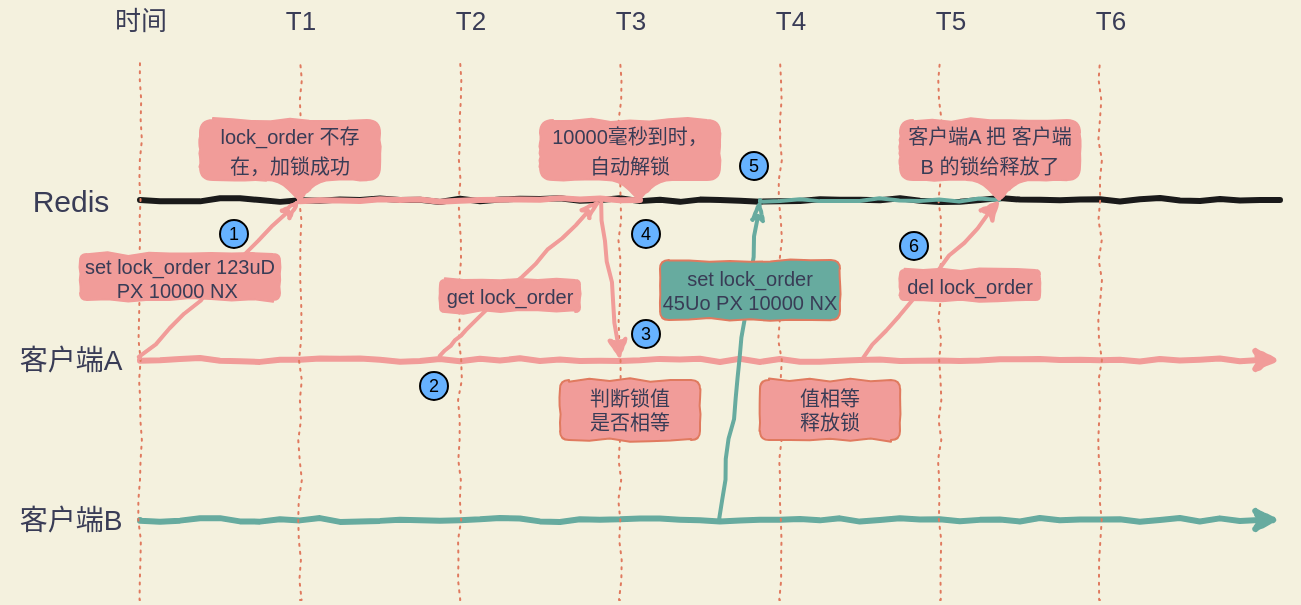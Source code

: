 <mxfile version="14.1.1" type="github">
  <diagram id="UJtLfIB6DYda1RLiv4Zx" name="Page-1">
    <mxGraphModel dx="983" dy="565" grid="1" gridSize="10" guides="1" tooltips="1" connect="1" arrows="1" fold="1" page="1" pageScale="1" pageWidth="1169" pageHeight="827" background="#F4F1DE" math="0" shadow="0">
      <root>
        <mxCell id="0" />
        <mxCell id="1" parent="0" />
        <mxCell id="1k8U-JNSFX3r7dmcErmA-2" value="" style="endArrow=none;html=1;strokeWidth=3;fontSize=10;comic=1;labelBackgroundColor=#F4F1DE;fontColor=#393C56;strokeColor=#1A1A1A;" edge="1" parent="1">
          <mxGeometry width="50" height="50" relative="1" as="geometry">
            <mxPoint x="160" y="360" as="sourcePoint" />
            <mxPoint x="730" y="360" as="targetPoint" />
          </mxGeometry>
        </mxCell>
        <mxCell id="1k8U-JNSFX3r7dmcErmA-3" value="&lt;font style=&quot;font-size: 15px&quot;&gt;Redis&lt;/font&gt;" style="text;html=1;align=center;verticalAlign=middle;resizable=0;points=[];autosize=1;fontSize=10;comic=1;fontColor=#393C56;" vertex="1" parent="1">
          <mxGeometry x="100" y="350" width="50" height="20" as="geometry" />
        </mxCell>
        <mxCell id="1k8U-JNSFX3r7dmcErmA-4" value="" style="endArrow=classic;html=1;strokeWidth=3;fontSize=10;comic=1;labelBackgroundColor=#F4F1DE;fontColor=#393C56;strokeColor=#F19C99;" edge="1" parent="1">
          <mxGeometry width="50" height="50" relative="1" as="geometry">
            <mxPoint x="160" y="440" as="sourcePoint" />
            <mxPoint x="730" y="440" as="targetPoint" />
          </mxGeometry>
        </mxCell>
        <mxCell id="1k8U-JNSFX3r7dmcErmA-5" value="" style="endArrow=classic;html=1;strokeWidth=3;fontSize=10;comic=1;labelBackgroundColor=#F4F1DE;fontColor=#393C56;strokeColor=#67AB9F;" edge="1" parent="1">
          <mxGeometry width="50" height="50" relative="1" as="geometry">
            <mxPoint x="160" y="520" as="sourcePoint" />
            <mxPoint x="730" y="520" as="targetPoint" />
          </mxGeometry>
        </mxCell>
        <mxCell id="1k8U-JNSFX3r7dmcErmA-6" value="&lt;span style=&quot;font-size: 14px&quot;&gt;客户端A&lt;/span&gt;" style="text;html=1;align=center;verticalAlign=middle;resizable=0;points=[];autosize=1;fontSize=10;comic=1;fontColor=#393C56;" vertex="1" parent="1">
          <mxGeometry x="90" y="430" width="70" height="20" as="geometry" />
        </mxCell>
        <mxCell id="1k8U-JNSFX3r7dmcErmA-7" value="&lt;span style=&quot;font-size: 14px&quot;&gt;客户端B&lt;/span&gt;" style="text;html=1;align=center;verticalAlign=middle;resizable=0;points=[];autosize=1;fontSize=10;comic=1;fontColor=#393C56;" vertex="1" parent="1">
          <mxGeometry x="90" y="510" width="70" height="20" as="geometry" />
        </mxCell>
        <mxCell id="1k8U-JNSFX3r7dmcErmA-8" value="" style="endArrow=none;dashed=1;html=1;dashPattern=1 3;strokeWidth=1;fontSize=10;comic=1;labelBackgroundColor=#F4F1DE;strokeColor=#E07A5F;fontColor=#393C56;" edge="1" parent="1">
          <mxGeometry width="50" height="50" relative="1" as="geometry">
            <mxPoint x="160" y="560" as="sourcePoint" />
            <mxPoint x="160" y="290" as="targetPoint" />
          </mxGeometry>
        </mxCell>
        <mxCell id="1k8U-JNSFX3r7dmcErmA-9" value="" style="endArrow=none;dashed=1;html=1;dashPattern=1 3;strokeWidth=1;fontSize=10;comic=1;labelBackgroundColor=#F4F1DE;strokeColor=#E07A5F;fontColor=#393C56;" edge="1" parent="1">
          <mxGeometry width="50" height="50" relative="1" as="geometry">
            <mxPoint x="240" y="560" as="sourcePoint" />
            <mxPoint x="240" y="290" as="targetPoint" />
          </mxGeometry>
        </mxCell>
        <mxCell id="1k8U-JNSFX3r7dmcErmA-10" value="" style="endArrow=none;dashed=1;html=1;dashPattern=1 3;strokeWidth=1;fontSize=10;comic=1;labelBackgroundColor=#F4F1DE;strokeColor=#E07A5F;fontColor=#393C56;" edge="1" parent="1">
          <mxGeometry width="50" height="50" relative="1" as="geometry">
            <mxPoint x="320" y="560" as="sourcePoint" />
            <mxPoint x="320" y="290" as="targetPoint" />
          </mxGeometry>
        </mxCell>
        <mxCell id="1k8U-JNSFX3r7dmcErmA-11" value="" style="endArrow=none;dashed=1;html=1;dashPattern=1 3;strokeWidth=1;fontSize=10;comic=1;labelBackgroundColor=#F4F1DE;strokeColor=#E07A5F;fontColor=#393C56;" edge="1" parent="1">
          <mxGeometry width="50" height="50" relative="1" as="geometry">
            <mxPoint x="560" y="560" as="sourcePoint" />
            <mxPoint x="560" y="290" as="targetPoint" />
          </mxGeometry>
        </mxCell>
        <mxCell id="1k8U-JNSFX3r7dmcErmA-12" value="" style="endArrow=none;dashed=1;html=1;dashPattern=1 3;strokeWidth=1;fontSize=10;comic=1;labelBackgroundColor=#F4F1DE;strokeColor=#E07A5F;fontColor=#393C56;" edge="1" parent="1">
          <mxGeometry width="50" height="50" relative="1" as="geometry">
            <mxPoint x="400" y="560" as="sourcePoint" />
            <mxPoint x="400" y="290" as="targetPoint" />
          </mxGeometry>
        </mxCell>
        <mxCell id="1k8U-JNSFX3r7dmcErmA-13" value="" style="endArrow=none;dashed=1;html=1;dashPattern=1 3;strokeWidth=1;fontSize=10;comic=1;labelBackgroundColor=#F4F1DE;strokeColor=#E07A5F;fontColor=#393C56;" edge="1" parent="1">
          <mxGeometry width="50" height="50" relative="1" as="geometry">
            <mxPoint x="480" y="560" as="sourcePoint" />
            <mxPoint x="480" y="290" as="targetPoint" />
          </mxGeometry>
        </mxCell>
        <mxCell id="1k8U-JNSFX3r7dmcErmA-14" value="" style="endArrow=none;dashed=1;html=1;dashPattern=1 3;strokeWidth=1;fontSize=10;comic=1;labelBackgroundColor=#F4F1DE;strokeColor=#E07A5F;fontColor=#393C56;" edge="1" parent="1">
          <mxGeometry width="50" height="50" relative="1" as="geometry">
            <mxPoint x="640" y="560" as="sourcePoint" />
            <mxPoint x="640" y="290" as="targetPoint" />
          </mxGeometry>
        </mxCell>
        <mxCell id="1k8U-JNSFX3r7dmcErmA-15" value="&lt;font style=&quot;font-size: 13px&quot;&gt;时间&lt;/font&gt;" style="text;html=1;align=center;verticalAlign=middle;resizable=0;points=[];autosize=1;fontSize=10;comic=1;fontColor=#393C56;" vertex="1" parent="1">
          <mxGeometry x="140" y="260" width="40" height="20" as="geometry" />
        </mxCell>
        <mxCell id="1k8U-JNSFX3r7dmcErmA-16" value="&lt;font size=&quot;2&quot;&gt;T1&lt;/font&gt;" style="text;html=1;align=center;verticalAlign=middle;resizable=0;points=[];autosize=1;fontSize=10;comic=1;fontColor=#393C56;" vertex="1" parent="1">
          <mxGeometry x="225" y="260" width="30" height="20" as="geometry" />
        </mxCell>
        <mxCell id="1k8U-JNSFX3r7dmcErmA-17" value="&lt;font size=&quot;2&quot;&gt;T2&lt;/font&gt;" style="text;html=1;align=center;verticalAlign=middle;resizable=0;points=[];autosize=1;fontSize=10;comic=1;fontColor=#393C56;" vertex="1" parent="1">
          <mxGeometry x="310" y="260" width="30" height="20" as="geometry" />
        </mxCell>
        <mxCell id="1k8U-JNSFX3r7dmcErmA-18" value="&lt;font size=&quot;2&quot;&gt;T3&lt;/font&gt;" style="text;html=1;align=center;verticalAlign=middle;resizable=0;points=[];autosize=1;fontSize=10;comic=1;fontColor=#393C56;" vertex="1" parent="1">
          <mxGeometry x="390" y="260" width="30" height="20" as="geometry" />
        </mxCell>
        <mxCell id="1k8U-JNSFX3r7dmcErmA-19" value="&lt;font size=&quot;2&quot;&gt;T4&lt;/font&gt;" style="text;html=1;align=center;verticalAlign=middle;resizable=0;points=[];autosize=1;fontSize=10;comic=1;fontColor=#393C56;" vertex="1" parent="1">
          <mxGeometry x="470" y="260" width="30" height="20" as="geometry" />
        </mxCell>
        <mxCell id="1k8U-JNSFX3r7dmcErmA-20" value="&lt;font size=&quot;2&quot;&gt;T5&lt;/font&gt;" style="text;html=1;align=center;verticalAlign=middle;resizable=0;points=[];autosize=1;fontSize=10;comic=1;fontColor=#393C56;" vertex="1" parent="1">
          <mxGeometry x="550" y="260" width="30" height="20" as="geometry" />
        </mxCell>
        <mxCell id="1k8U-JNSFX3r7dmcErmA-21" value="&lt;font size=&quot;2&quot;&gt;T6&lt;/font&gt;" style="text;html=1;align=center;verticalAlign=middle;resizable=0;points=[];autosize=1;fontSize=10;comic=1;fontColor=#393C56;" vertex="1" parent="1">
          <mxGeometry x="630" y="260" width="30" height="20" as="geometry" />
        </mxCell>
        <mxCell id="1k8U-JNSFX3r7dmcErmA-22" value="" style="endArrow=classicThin;html=1;strokeWidth=2;fontSize=10;endFill=0;comic=1;labelBackgroundColor=#F4F1DE;fontColor=#393C56;strokeColor=#67AB9F;" edge="1" parent="1">
          <mxGeometry width="50" height="50" relative="1" as="geometry">
            <mxPoint x="450" y="520" as="sourcePoint" />
            <mxPoint x="470" y="360" as="targetPoint" />
          </mxGeometry>
        </mxCell>
        <mxCell id="1k8U-JNSFX3r7dmcErmA-23" value="" style="endArrow=classicThin;html=1;strokeWidth=2;fontSize=10;endFill=0;comic=1;labelBackgroundColor=#F4F1DE;fontColor=#393C56;strokeColor=#F19C99;" edge="1" parent="1">
          <mxGeometry width="50" height="50" relative="1" as="geometry">
            <mxPoint x="310" y="438" as="sourcePoint" />
            <mxPoint x="390" y="360" as="targetPoint" />
            <Array as="points">
              <mxPoint x="330" y="418" />
            </Array>
          </mxGeometry>
        </mxCell>
        <mxCell id="1k8U-JNSFX3r7dmcErmA-24" value="" style="endArrow=classicThin;html=1;strokeWidth=2;fontSize=10;endFill=0;comic=1;labelBackgroundColor=#F4F1DE;fontColor=#393C56;strokeColor=#F19C99;" edge="1" parent="1">
          <mxGeometry width="50" height="50" relative="1" as="geometry">
            <mxPoint x="160" y="439" as="sourcePoint" />
            <mxPoint x="240" y="360" as="targetPoint" />
          </mxGeometry>
        </mxCell>
        <mxCell id="1k8U-JNSFX3r7dmcErmA-31" value="&lt;font style=&quot;font-size: 10px&quot;&gt;set lock_order 123uD PX 10000 NX&amp;nbsp;&lt;/font&gt;" style="rounded=1;whiteSpace=wrap;html=1;shadow=0;labelBackgroundColor=none;fontSize=10;align=center;comic=1;fontColor=#393C56;strokeColor=#F19C99;fillColor=#F19C99;" vertex="1" parent="1">
          <mxGeometry x="130" y="387" width="100" height="23" as="geometry" />
        </mxCell>
        <mxCell id="1k8U-JNSFX3r7dmcErmA-34" value="&lt;font style=&quot;font-size: 10px&quot;&gt;lock_order 不存在，加锁成功&lt;/font&gt;" style="shape=callout;whiteSpace=wrap;html=1;perimeter=calloutPerimeter;rounded=1;sketch=0;fontColor=#393C56;position2=0.55;comic=1;noLabel=0;base=20;size=10;position=0.44;arcSize=13;strokeColor=#F19C99;fillColor=#F19C99;" vertex="1" parent="1">
          <mxGeometry x="190" y="320" width="90" height="40" as="geometry" />
        </mxCell>
        <mxCell id="1k8U-JNSFX3r7dmcErmA-41" value="" style="endArrow=none;html=1;strokeWidth=3;fillColor=#F2CC8F;fontColor=#393C56;strokeColor=#F19C99;comic=1;" edge="1" parent="1">
          <mxGeometry width="50" height="50" relative="1" as="geometry">
            <mxPoint x="240" y="360" as="sourcePoint" />
            <mxPoint x="410" y="360" as="targetPoint" />
          </mxGeometry>
        </mxCell>
        <mxCell id="1k8U-JNSFX3r7dmcErmA-42" value="&lt;font style=&quot;font-size: 10px&quot;&gt;10000毫秒到时，&lt;br&gt;自动解锁&lt;/font&gt;" style="shape=callout;whiteSpace=wrap;html=1;perimeter=calloutPerimeter;rounded=1;sketch=0;fontColor=#393C56;position2=0.55;comic=1;noLabel=0;base=20;size=10;position=0.44;arcSize=13;strokeColor=#F19C99;fillColor=#F19C99;" vertex="1" parent="1">
          <mxGeometry x="360" y="320" width="90" height="40" as="geometry" />
        </mxCell>
        <mxCell id="1k8U-JNSFX3r7dmcErmA-44" value="&lt;font style=&quot;font-size: 10px&quot;&gt;get lock_order&lt;/font&gt;" style="rounded=1;whiteSpace=wrap;html=1;shadow=0;labelBackgroundColor=none;fontSize=9;align=center;comic=1;fontColor=#393C56;strokeColor=#F19C99;fillColor=#F19C99;imageWidth=24;horizontal=1;" vertex="1" parent="1">
          <mxGeometry x="310" y="400" width="70" height="16" as="geometry" />
        </mxCell>
        <mxCell id="1k8U-JNSFX3r7dmcErmA-47" value="" style="endArrow=classic;html=1;shadow=0;strokeWidth=2;fillColor=#F2CC8F;fontColor=#393C56;comic=1;strokeColor=#F19C99;" edge="1" parent="1">
          <mxGeometry width="50" height="50" relative="1" as="geometry">
            <mxPoint x="390" y="360" as="sourcePoint" />
            <mxPoint x="400" y="440" as="targetPoint" />
          </mxGeometry>
        </mxCell>
        <mxCell id="1k8U-JNSFX3r7dmcErmA-48" value="&lt;span&gt;判断锁值&lt;br&gt;是否相等&lt;br&gt;&lt;/span&gt;" style="rounded=1;whiteSpace=wrap;html=1;shadow=0;labelBackgroundColor=none;fontSize=10;align=center;comic=1;strokeColor=#E07A5F;fontColor=#393C56;fillColor=#F19C99;" vertex="1" parent="1">
          <mxGeometry x="370" y="450" width="70" height="30" as="geometry" />
        </mxCell>
        <mxCell id="1k8U-JNSFX3r7dmcErmA-49" value="&lt;font style=&quot;font-size: 10px&quot;&gt;set lock_order 45Uo PX 10000 NX&lt;/font&gt;" style="rounded=1;whiteSpace=wrap;html=1;shadow=0;labelBackgroundColor=none;fontSize=10;align=center;comic=1;strokeColor=#E07A5F;fontColor=#393C56;fillColor=#67AB9F;" vertex="1" parent="1">
          <mxGeometry x="420" y="390" width="90" height="30" as="geometry" />
        </mxCell>
        <mxCell id="1k8U-JNSFX3r7dmcErmA-50" value="" style="endArrow=none;html=1;shadow=0;strokeWidth=2;fillColor=#F2CC8F;fontColor=#393C56;comic=1;entryX=0;entryY=0;entryDx=49.5;entryDy=40;entryPerimeter=0;strokeColor=#67AB9F;" edge="1" parent="1" target="1k8U-JNSFX3r7dmcErmA-56">
          <mxGeometry width="50" height="50" relative="1" as="geometry">
            <mxPoint x="470" y="360" as="sourcePoint" />
            <mxPoint x="660" y="360" as="targetPoint" />
          </mxGeometry>
        </mxCell>
        <mxCell id="1k8U-JNSFX3r7dmcErmA-52" value="" style="endArrow=classic;html=1;shadow=0;strokeWidth=2;fillColor=#F2CC8F;fontColor=#393C56;strokeColor=#F19C99;comic=1;" edge="1" parent="1">
          <mxGeometry width="50" height="50" relative="1" as="geometry">
            <mxPoint x="520" y="440" as="sourcePoint" />
            <mxPoint x="590" y="360" as="targetPoint" />
          </mxGeometry>
        </mxCell>
        <mxCell id="1k8U-JNSFX3r7dmcErmA-54" value="&lt;font style=&quot;font-size: 10px&quot;&gt;del lock_order&lt;/font&gt;" style="rounded=1;whiteSpace=wrap;html=1;shadow=0;labelBackgroundColor=none;fontSize=10;align=center;comic=1;fontColor=#393C56;strokeColor=#F19C99;fillColor=#F19C99;" vertex="1" parent="1">
          <mxGeometry x="540" y="395" width="70" height="15" as="geometry" />
        </mxCell>
        <mxCell id="1k8U-JNSFX3r7dmcErmA-55" value="&lt;span&gt;值相等&lt;br&gt;释放锁&lt;br&gt;&lt;/span&gt;" style="rounded=1;whiteSpace=wrap;html=1;shadow=0;labelBackgroundColor=none;fontSize=10;align=center;comic=1;strokeColor=#E07A5F;fontColor=#393C56;fillColor=#F19C99;" vertex="1" parent="1">
          <mxGeometry x="470" y="450" width="70" height="30" as="geometry" />
        </mxCell>
        <mxCell id="1k8U-JNSFX3r7dmcErmA-56" value="&lt;font style=&quot;font-size: 10px&quot;&gt;客户端A 把 客户端B 的锁给释放了&lt;/font&gt;" style="shape=callout;whiteSpace=wrap;html=1;perimeter=calloutPerimeter;rounded=1;sketch=0;fontColor=#393C56;position2=0.55;comic=1;noLabel=0;base=20;size=10;position=0.44;arcSize=13;strokeColor=#F19C99;fillColor=#F19C99;" vertex="1" parent="1">
          <mxGeometry x="540" y="320" width="90" height="40" as="geometry" />
        </mxCell>
        <mxCell id="1k8U-JNSFX3r7dmcErmA-58" value="1" style="ellipse;whiteSpace=wrap;html=1;aspect=fixed;rounded=1;comic=1;sketch=0;fontSize=9;align=center;fillColor=#66B2FF;" vertex="1" parent="1">
          <mxGeometry x="200" y="370" width="14" height="14" as="geometry" />
        </mxCell>
        <mxCell id="1k8U-JNSFX3r7dmcErmA-61" value="6" style="ellipse;whiteSpace=wrap;html=1;aspect=fixed;rounded=1;comic=1;sketch=0;fontSize=9;align=center;fillColor=#66B2FF;" vertex="1" parent="1">
          <mxGeometry x="540" y="376" width="14" height="14" as="geometry" />
        </mxCell>
        <mxCell id="1k8U-JNSFX3r7dmcErmA-62" value="5" style="ellipse;whiteSpace=wrap;html=1;aspect=fixed;rounded=1;comic=1;sketch=0;fontSize=9;align=center;fillColor=#66B2FF;" vertex="1" parent="1">
          <mxGeometry x="460" y="336" width="14" height="14" as="geometry" />
        </mxCell>
        <mxCell id="1k8U-JNSFX3r7dmcErmA-63" value="4" style="ellipse;whiteSpace=wrap;html=1;aspect=fixed;rounded=1;comic=1;sketch=0;fontSize=9;align=center;fillColor=#66B2FF;" vertex="1" parent="1">
          <mxGeometry x="406" y="370" width="14" height="14" as="geometry" />
        </mxCell>
        <mxCell id="1k8U-JNSFX3r7dmcErmA-64" value="3" style="ellipse;whiteSpace=wrap;html=1;aspect=fixed;rounded=1;comic=1;sketch=0;fontSize=9;align=center;fillColor=#66B2FF;" vertex="1" parent="1">
          <mxGeometry x="406" y="420" width="14" height="14" as="geometry" />
        </mxCell>
        <mxCell id="1k8U-JNSFX3r7dmcErmA-65" value="2" style="ellipse;whiteSpace=wrap;html=1;aspect=fixed;rounded=1;comic=1;sketch=0;fontSize=9;align=center;fillColor=#66B2FF;" vertex="1" parent="1">
          <mxGeometry x="300" y="446" width="14" height="14" as="geometry" />
        </mxCell>
      </root>
    </mxGraphModel>
  </diagram>
</mxfile>
